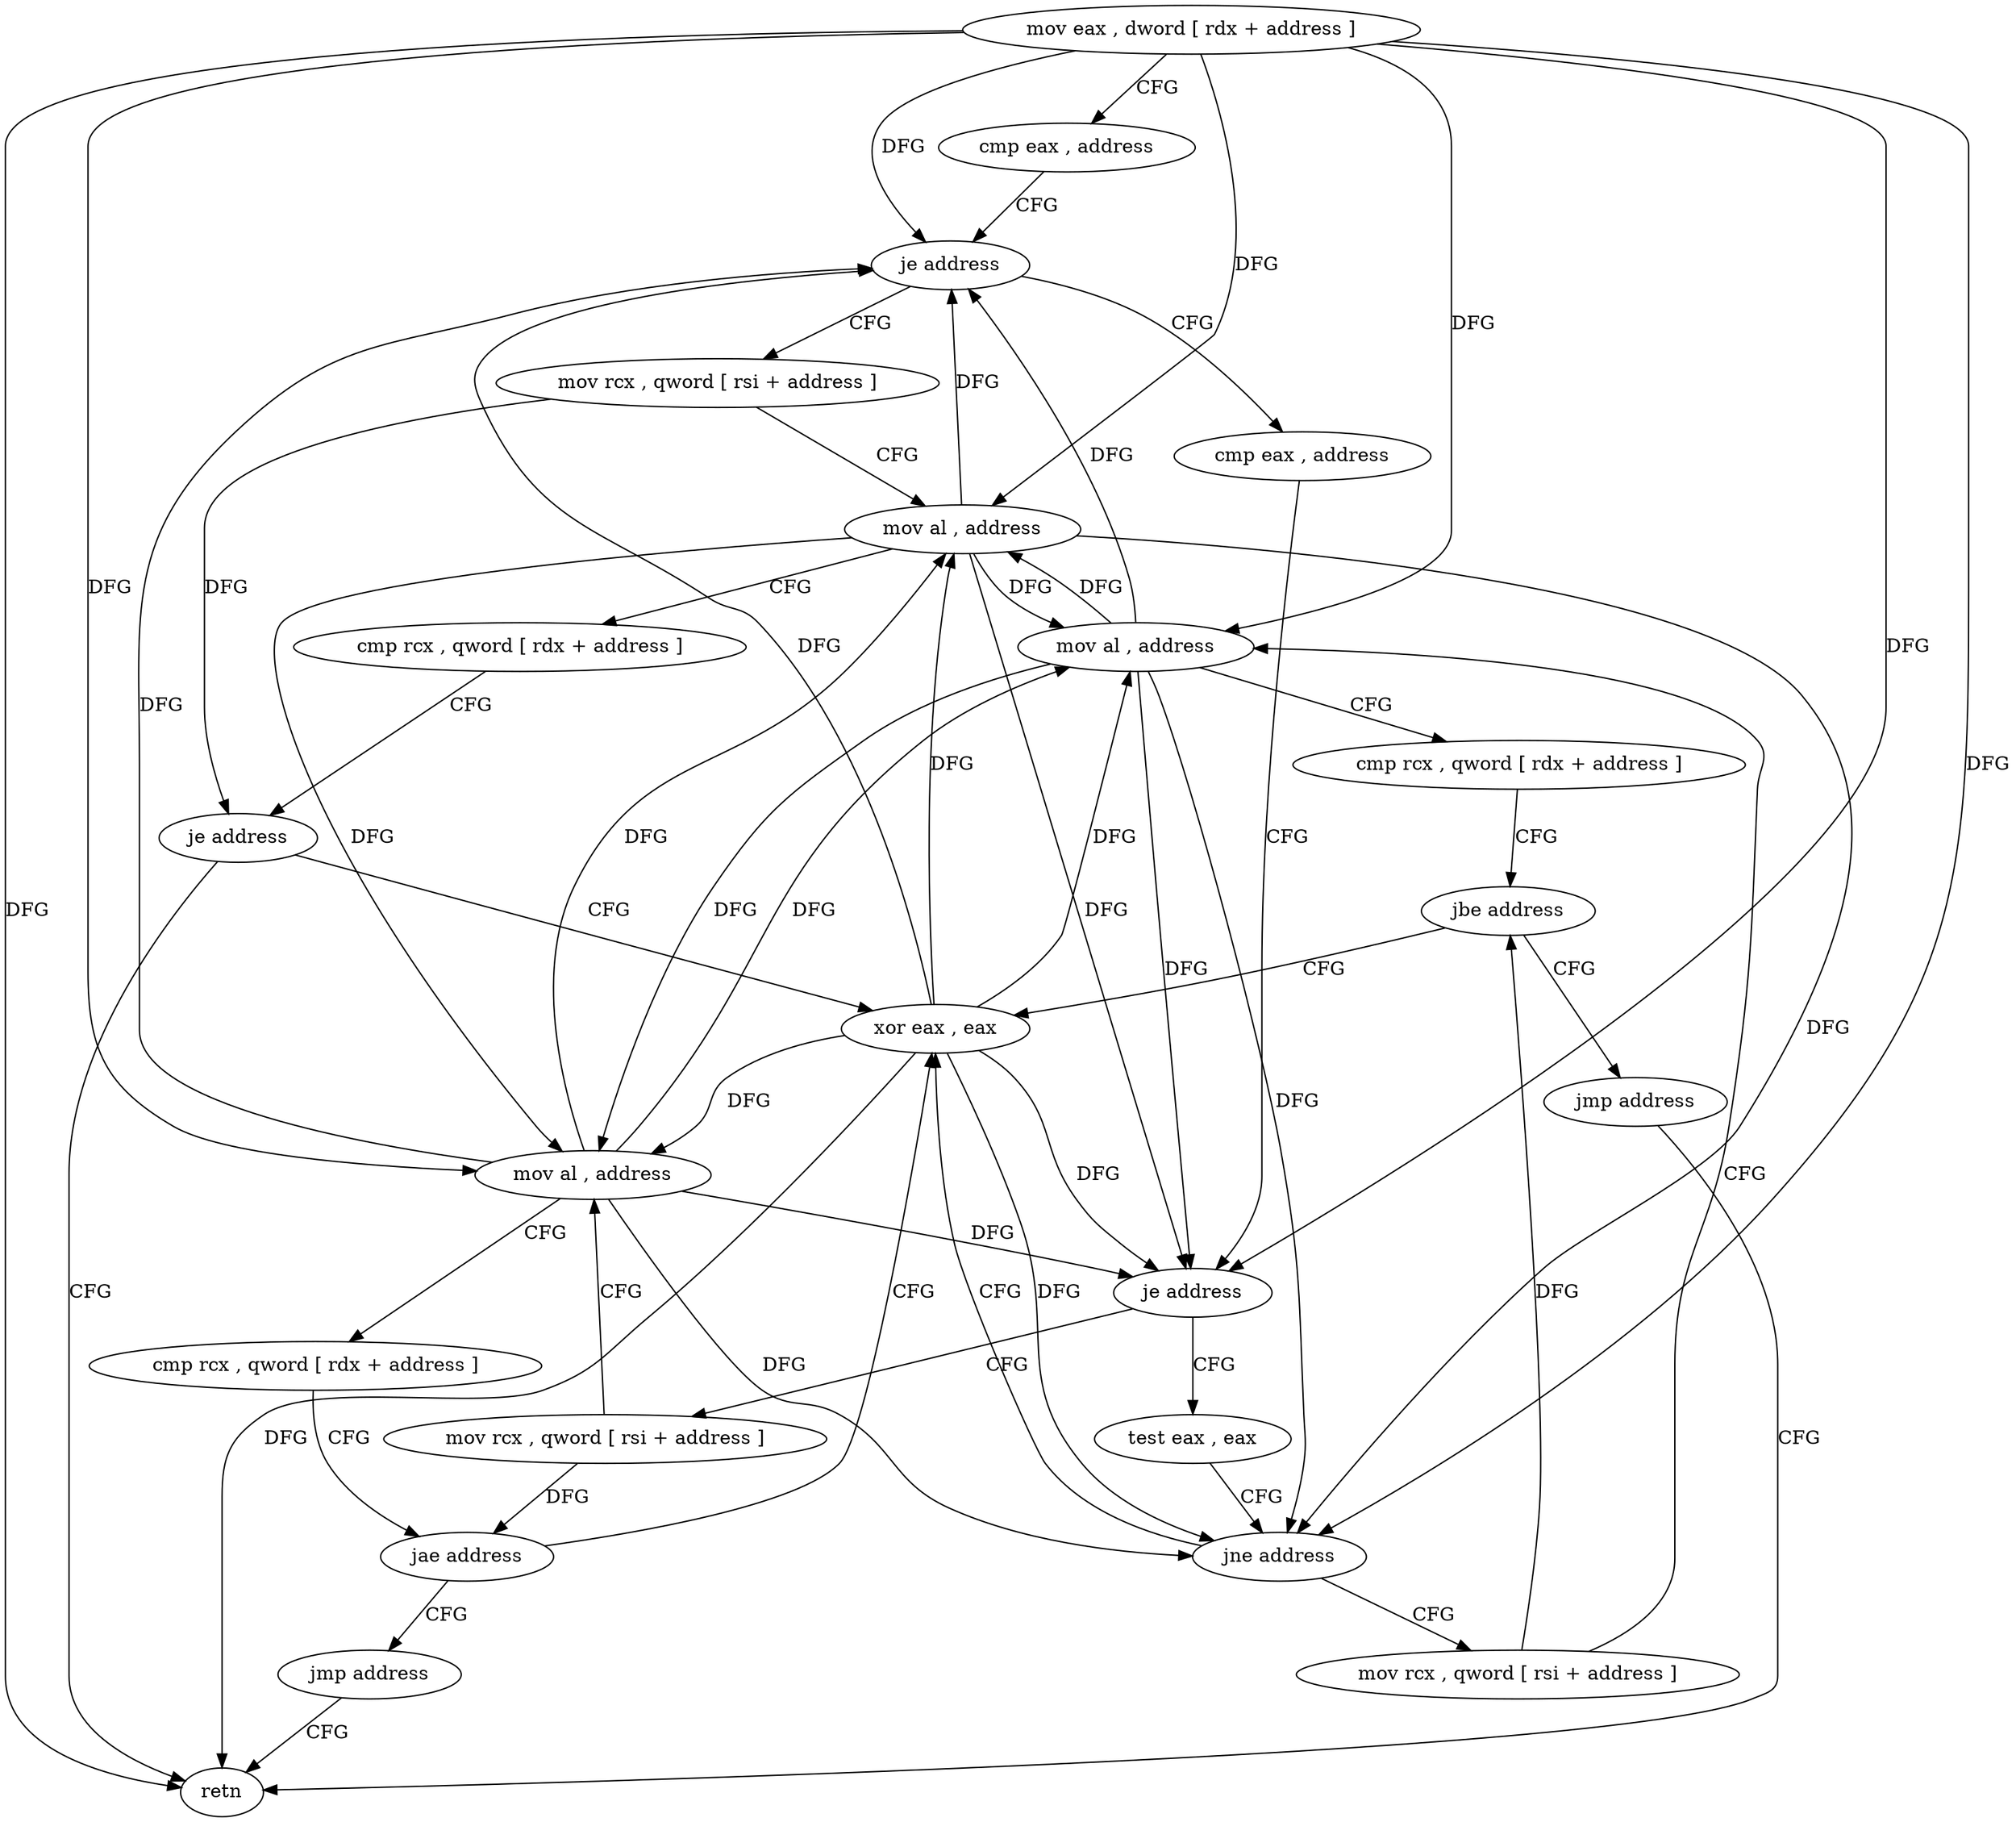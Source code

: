 digraph "func" {
"4213152" [label = "mov eax , dword [ rdx + address ]" ]
"4213155" [label = "cmp eax , address" ]
"4213158" [label = "je address" ]
"4213183" [label = "mov rcx , qword [ rsi + address ]" ]
"4213160" [label = "cmp eax , address" ]
"4213187" [label = "mov al , address" ]
"4213189" [label = "cmp rcx , qword [ rdx + address ]" ]
"4213193" [label = "je address" ]
"4213197" [label = "retn" ]
"4213195" [label = "xor eax , eax" ]
"4213163" [label = "je address" ]
"4213198" [label = "mov rcx , qword [ rsi + address ]" ]
"4213165" [label = "test eax , eax" ]
"4213202" [label = "mov al , address" ]
"4213204" [label = "cmp rcx , qword [ rdx + address ]" ]
"4213208" [label = "jae address" ]
"4213210" [label = "jmp address" ]
"4213167" [label = "jne address" ]
"4213169" [label = "mov rcx , qword [ rsi + address ]" ]
"4213173" [label = "mov al , address" ]
"4213175" [label = "cmp rcx , qword [ rdx + address ]" ]
"4213179" [label = "jbe address" ]
"4213181" [label = "jmp address" ]
"4213152" -> "4213155" [ label = "CFG" ]
"4213152" -> "4213158" [ label = "DFG" ]
"4213152" -> "4213187" [ label = "DFG" ]
"4213152" -> "4213163" [ label = "DFG" ]
"4213152" -> "4213197" [ label = "DFG" ]
"4213152" -> "4213202" [ label = "DFG" ]
"4213152" -> "4213167" [ label = "DFG" ]
"4213152" -> "4213173" [ label = "DFG" ]
"4213155" -> "4213158" [ label = "CFG" ]
"4213158" -> "4213183" [ label = "CFG" ]
"4213158" -> "4213160" [ label = "CFG" ]
"4213183" -> "4213187" [ label = "CFG" ]
"4213183" -> "4213193" [ label = "DFG" ]
"4213160" -> "4213163" [ label = "CFG" ]
"4213187" -> "4213189" [ label = "CFG" ]
"4213187" -> "4213158" [ label = "DFG" ]
"4213187" -> "4213163" [ label = "DFG" ]
"4213187" -> "4213202" [ label = "DFG" ]
"4213187" -> "4213167" [ label = "DFG" ]
"4213187" -> "4213173" [ label = "DFG" ]
"4213189" -> "4213193" [ label = "CFG" ]
"4213193" -> "4213197" [ label = "CFG" ]
"4213193" -> "4213195" [ label = "CFG" ]
"4213195" -> "4213197" [ label = "DFG" ]
"4213195" -> "4213158" [ label = "DFG" ]
"4213195" -> "4213187" [ label = "DFG" ]
"4213195" -> "4213163" [ label = "DFG" ]
"4213195" -> "4213202" [ label = "DFG" ]
"4213195" -> "4213167" [ label = "DFG" ]
"4213195" -> "4213173" [ label = "DFG" ]
"4213163" -> "4213198" [ label = "CFG" ]
"4213163" -> "4213165" [ label = "CFG" ]
"4213198" -> "4213202" [ label = "CFG" ]
"4213198" -> "4213208" [ label = "DFG" ]
"4213165" -> "4213167" [ label = "CFG" ]
"4213202" -> "4213204" [ label = "CFG" ]
"4213202" -> "4213158" [ label = "DFG" ]
"4213202" -> "4213187" [ label = "DFG" ]
"4213202" -> "4213163" [ label = "DFG" ]
"4213202" -> "4213167" [ label = "DFG" ]
"4213202" -> "4213173" [ label = "DFG" ]
"4213204" -> "4213208" [ label = "CFG" ]
"4213208" -> "4213195" [ label = "CFG" ]
"4213208" -> "4213210" [ label = "CFG" ]
"4213210" -> "4213197" [ label = "CFG" ]
"4213167" -> "4213195" [ label = "CFG" ]
"4213167" -> "4213169" [ label = "CFG" ]
"4213169" -> "4213173" [ label = "CFG" ]
"4213169" -> "4213179" [ label = "DFG" ]
"4213173" -> "4213175" [ label = "CFG" ]
"4213173" -> "4213158" [ label = "DFG" ]
"4213173" -> "4213187" [ label = "DFG" ]
"4213173" -> "4213163" [ label = "DFG" ]
"4213173" -> "4213202" [ label = "DFG" ]
"4213173" -> "4213167" [ label = "DFG" ]
"4213175" -> "4213179" [ label = "CFG" ]
"4213179" -> "4213195" [ label = "CFG" ]
"4213179" -> "4213181" [ label = "CFG" ]
"4213181" -> "4213197" [ label = "CFG" ]
}
